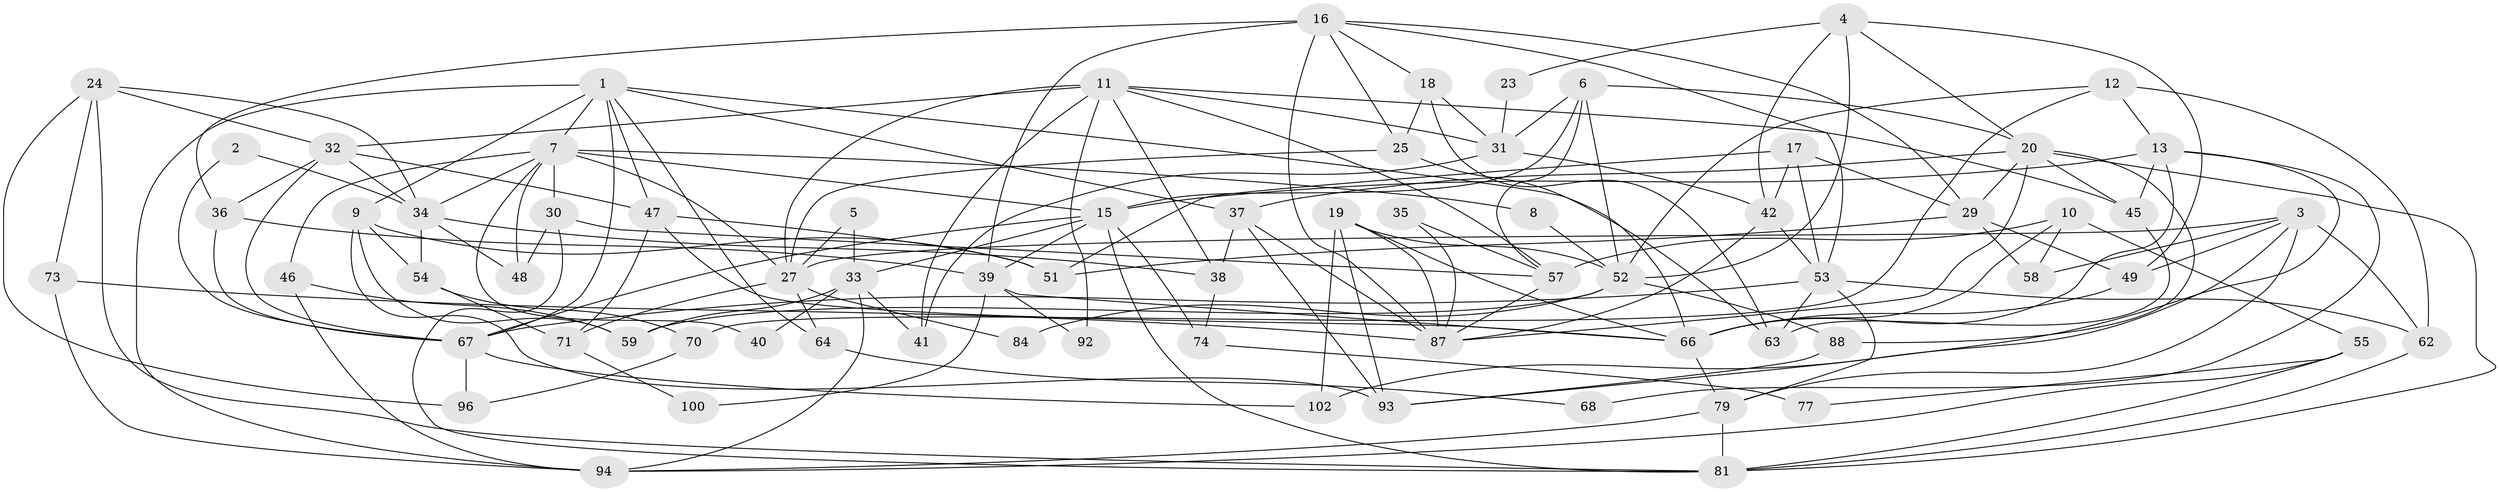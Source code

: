 // original degree distribution, {7: 0.04854368932038835, 2: 0.1650485436893204, 4: 0.2912621359223301, 5: 0.1553398058252427, 3: 0.22330097087378642, 6: 0.10679611650485436, 8: 0.009708737864077669}
// Generated by graph-tools (version 1.1) at 2025/11/02/27/25 16:11:23]
// undirected, 72 vertices, 168 edges
graph export_dot {
graph [start="1"]
  node [color=gray90,style=filled];
  1 [super="+56"];
  2;
  3 [super="+14"];
  4;
  5;
  6 [super="+75"];
  7 [super="+50"];
  8;
  9;
  10;
  11 [super="+103"];
  12 [super="+90"];
  13 [super="+28"];
  15 [super="+85"];
  16 [super="+43"];
  17 [super="+44"];
  18 [super="+21"];
  19 [super="+91"];
  20 [super="+22"];
  23;
  24;
  25 [super="+26"];
  27 [super="+61"];
  29 [super="+78"];
  30 [super="+82"];
  31;
  32 [super="+69"];
  33;
  34;
  35;
  36;
  37;
  38;
  39 [super="+65"];
  40;
  41;
  42;
  45;
  46;
  47 [super="+97"];
  48;
  49;
  51;
  52;
  53 [super="+60"];
  54;
  55;
  57 [super="+76"];
  58;
  59 [super="+98"];
  62 [super="+72"];
  63 [super="+86"];
  64;
  66 [super="+89"];
  67 [super="+83"];
  68;
  70;
  71;
  73;
  74 [super="+80"];
  77;
  79;
  81 [super="+99"];
  84;
  87 [super="+95"];
  88;
  92;
  93;
  94 [super="+101"];
  96;
  100;
  102;
  1 -- 37;
  1 -- 7;
  1 -- 9;
  1 -- 64;
  1 -- 67 [weight=2];
  1 -- 66;
  1 -- 94;
  1 -- 47;
  2 -- 34;
  2 -- 67;
  3 -- 93;
  3 -- 58;
  3 -- 27;
  3 -- 49;
  3 -- 79;
  3 -- 62;
  4 -- 42;
  4 -- 23;
  4 -- 49;
  4 -- 52;
  4 -- 20;
  5 -- 27;
  5 -- 33;
  6 -- 31;
  6 -- 15;
  6 -- 57;
  6 -- 20;
  6 -- 52;
  7 -- 8;
  7 -- 15;
  7 -- 48;
  7 -- 34;
  7 -- 30;
  7 -- 40;
  7 -- 46;
  7 -- 27;
  8 -- 52;
  9 -- 93;
  9 -- 51;
  9 -- 54;
  9 -- 59;
  10 -- 66;
  10 -- 55;
  10 -- 58;
  10 -- 57;
  11 -- 32;
  11 -- 38;
  11 -- 57;
  11 -- 27;
  11 -- 41;
  11 -- 92;
  11 -- 45;
  11 -- 31;
  12 -- 52;
  12 -- 13;
  12 -- 70;
  12 -- 62;
  13 -- 66;
  13 -- 45;
  13 -- 68;
  13 -- 102;
  13 -- 15;
  15 -- 74 [weight=2];
  15 -- 33;
  15 -- 81;
  15 -- 67;
  15 -- 39;
  16 -- 25;
  16 -- 36;
  16 -- 53;
  16 -- 39;
  16 -- 87 [weight=2];
  16 -- 18;
  16 -- 29;
  17 -- 51;
  17 -- 42 [weight=2];
  17 -- 53;
  17 -- 29;
  18 -- 31;
  18 -- 25;
  18 -- 63;
  19 -- 52;
  19 -- 87;
  19 -- 66;
  19 -- 93;
  19 -- 102;
  20 -- 45;
  20 -- 37;
  20 -- 88;
  20 -- 81;
  20 -- 87;
  20 -- 29;
  23 -- 31;
  24 -- 81;
  24 -- 32;
  24 -- 34;
  24 -- 73;
  24 -- 96;
  25 -- 27;
  25 -- 63;
  27 -- 71;
  27 -- 64;
  27 -- 84;
  29 -- 49;
  29 -- 58;
  29 -- 51;
  30 -- 48;
  30 -- 81;
  30 -- 57;
  31 -- 42;
  31 -- 41;
  32 -- 36;
  32 -- 67;
  32 -- 34;
  32 -- 47;
  33 -- 41;
  33 -- 40;
  33 -- 59;
  33 -- 94;
  34 -- 54;
  34 -- 38;
  34 -- 48;
  35 -- 57;
  35 -- 87;
  36 -- 39;
  36 -- 67;
  37 -- 38;
  37 -- 87;
  37 -- 93;
  38 -- 74;
  39 -- 66;
  39 -- 92;
  39 -- 100;
  42 -- 87;
  42 -- 53;
  45 -- 63;
  46 -- 59;
  46 -- 94;
  47 -- 71;
  47 -- 51;
  47 -- 66;
  49 -- 66;
  52 -- 88;
  52 -- 84;
  52 -- 59;
  53 -- 79;
  53 -- 67;
  53 -- 63;
  53 -- 62;
  54 -- 70;
  54 -- 71;
  55 -- 81;
  55 -- 77;
  55 -- 94;
  57 -- 87;
  62 -- 81;
  64 -- 68;
  66 -- 79;
  67 -- 96;
  67 -- 102;
  70 -- 96;
  71 -- 100;
  73 -- 94;
  73 -- 87;
  74 -- 77;
  79 -- 81;
  79 -- 94;
  88 -- 93;
}
